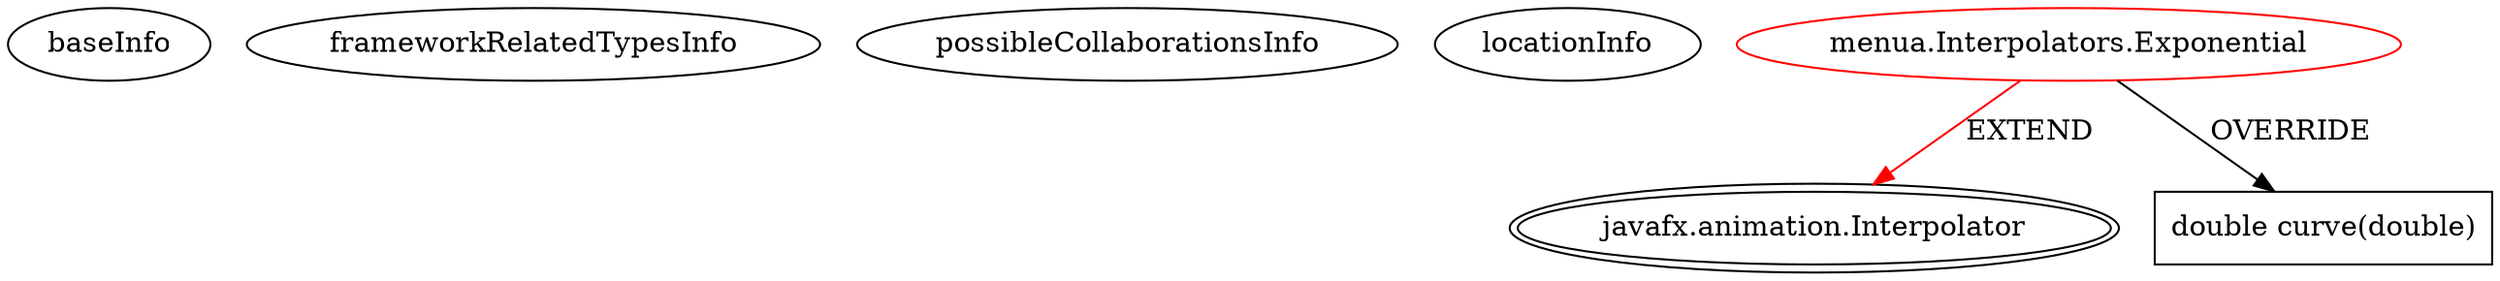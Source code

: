 digraph {
baseInfo[graphId=4178,category="extension_graph",isAnonymous=false,possibleRelation=false]
frameworkRelatedTypesInfo[0="javafx.animation.Interpolator"]
possibleCollaborationsInfo[]
locationInfo[projectName="simdimdim-MenuAnim",filePath="/simdimdim-MenuAnim/MenuAnim-master/src/menua/Interpolators.java",contextSignature="Exponential",graphId="4178"]
0[label="menua.Interpolators.Exponential",vertexType="ROOT_CLIENT_CLASS_DECLARATION",isFrameworkType=false,color=red]
1[label="javafx.animation.Interpolator",vertexType="FRAMEWORK_CLASS_TYPE",isFrameworkType=true,peripheries=2]
2[label="double curve(double)",vertexType="OVERRIDING_METHOD_DECLARATION",isFrameworkType=false,shape=box]
0->1[label="EXTEND",color=red]
0->2[label="OVERRIDE"]
}
